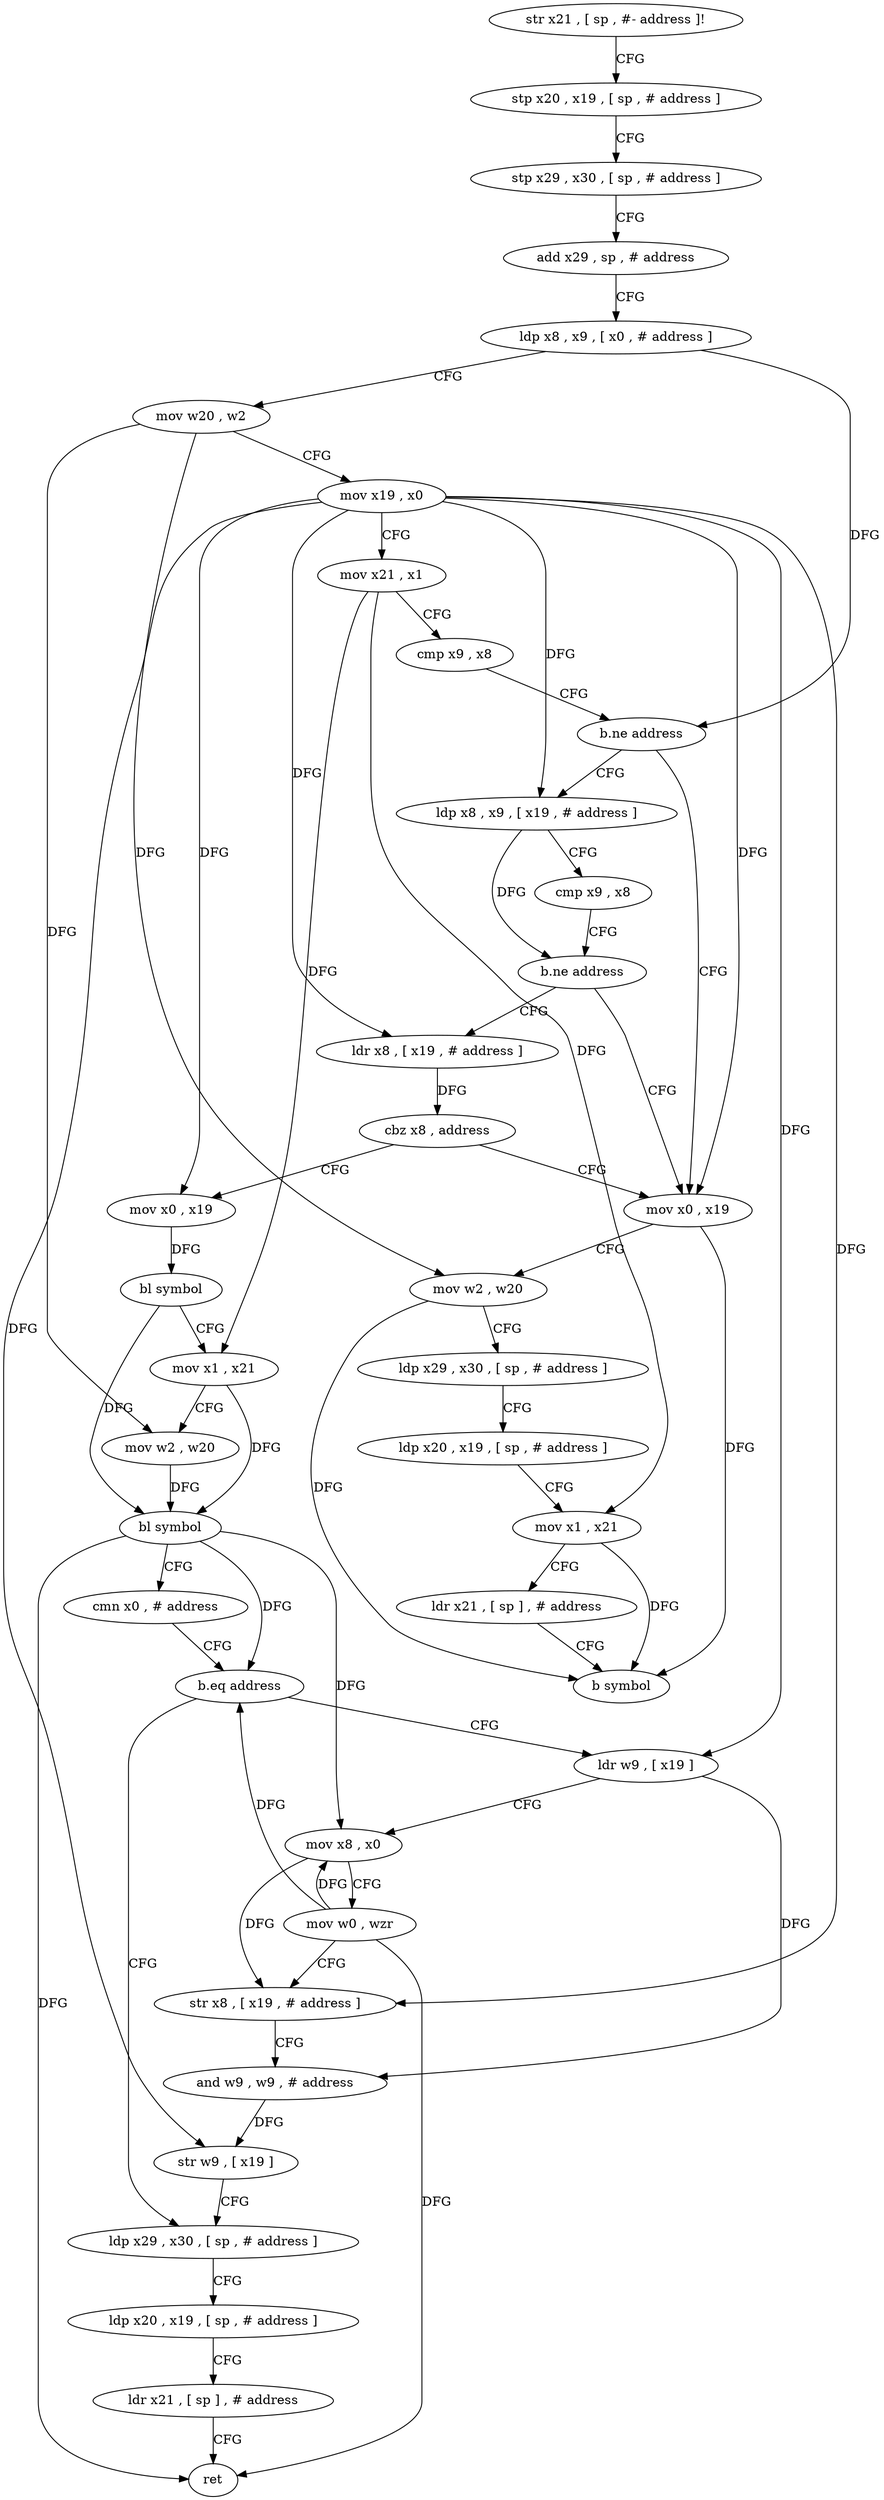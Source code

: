 digraph "func" {
"4217544" [label = "str x21 , [ sp , #- address ]!" ]
"4217548" [label = "stp x20 , x19 , [ sp , # address ]" ]
"4217552" [label = "stp x29 , x30 , [ sp , # address ]" ]
"4217556" [label = "add x29 , sp , # address" ]
"4217560" [label = "ldp x8 , x9 , [ x0 , # address ]" ]
"4217564" [label = "mov w20 , w2" ]
"4217568" [label = "mov x19 , x0" ]
"4217572" [label = "mov x21 , x1" ]
"4217576" [label = "cmp x9 , x8" ]
"4217580" [label = "b.ne address" ]
"4217604" [label = "mov x0 , x19" ]
"4217584" [label = "ldp x8 , x9 , [ x19 , # address ]" ]
"4217608" [label = "mov w2 , w20" ]
"4217612" [label = "ldp x29 , x30 , [ sp , # address ]" ]
"4217616" [label = "ldp x20 , x19 , [ sp , # address ]" ]
"4217620" [label = "mov x1 , x21" ]
"4217624" [label = "ldr x21 , [ sp ] , # address" ]
"4217628" [label = "b symbol" ]
"4217588" [label = "cmp x9 , x8" ]
"4217592" [label = "b.ne address" ]
"4217596" [label = "ldr x8 , [ x19 , # address ]" ]
"4217600" [label = "cbz x8 , address" ]
"4217632" [label = "mov x0 , x19" ]
"4217636" [label = "bl symbol" ]
"4217640" [label = "mov x1 , x21" ]
"4217644" [label = "mov w2 , w20" ]
"4217648" [label = "bl symbol" ]
"4217652" [label = "cmn x0 , # address" ]
"4217656" [label = "b.eq address" ]
"4217684" [label = "ldp x29 , x30 , [ sp , # address ]" ]
"4217660" [label = "ldr w9 , [ x19 ]" ]
"4217688" [label = "ldp x20 , x19 , [ sp , # address ]" ]
"4217692" [label = "ldr x21 , [ sp ] , # address" ]
"4217696" [label = "ret" ]
"4217664" [label = "mov x8 , x0" ]
"4217668" [label = "mov w0 , wzr" ]
"4217672" [label = "str x8 , [ x19 , # address ]" ]
"4217676" [label = "and w9 , w9 , # address" ]
"4217680" [label = "str w9 , [ x19 ]" ]
"4217544" -> "4217548" [ label = "CFG" ]
"4217548" -> "4217552" [ label = "CFG" ]
"4217552" -> "4217556" [ label = "CFG" ]
"4217556" -> "4217560" [ label = "CFG" ]
"4217560" -> "4217564" [ label = "CFG" ]
"4217560" -> "4217580" [ label = "DFG" ]
"4217564" -> "4217568" [ label = "CFG" ]
"4217564" -> "4217608" [ label = "DFG" ]
"4217564" -> "4217644" [ label = "DFG" ]
"4217568" -> "4217572" [ label = "CFG" ]
"4217568" -> "4217604" [ label = "DFG" ]
"4217568" -> "4217584" [ label = "DFG" ]
"4217568" -> "4217596" [ label = "DFG" ]
"4217568" -> "4217632" [ label = "DFG" ]
"4217568" -> "4217660" [ label = "DFG" ]
"4217568" -> "4217672" [ label = "DFG" ]
"4217568" -> "4217680" [ label = "DFG" ]
"4217572" -> "4217576" [ label = "CFG" ]
"4217572" -> "4217620" [ label = "DFG" ]
"4217572" -> "4217640" [ label = "DFG" ]
"4217576" -> "4217580" [ label = "CFG" ]
"4217580" -> "4217604" [ label = "CFG" ]
"4217580" -> "4217584" [ label = "CFG" ]
"4217604" -> "4217608" [ label = "CFG" ]
"4217604" -> "4217628" [ label = "DFG" ]
"4217584" -> "4217588" [ label = "CFG" ]
"4217584" -> "4217592" [ label = "DFG" ]
"4217608" -> "4217612" [ label = "CFG" ]
"4217608" -> "4217628" [ label = "DFG" ]
"4217612" -> "4217616" [ label = "CFG" ]
"4217616" -> "4217620" [ label = "CFG" ]
"4217620" -> "4217624" [ label = "CFG" ]
"4217620" -> "4217628" [ label = "DFG" ]
"4217624" -> "4217628" [ label = "CFG" ]
"4217588" -> "4217592" [ label = "CFG" ]
"4217592" -> "4217604" [ label = "CFG" ]
"4217592" -> "4217596" [ label = "CFG" ]
"4217596" -> "4217600" [ label = "DFG" ]
"4217600" -> "4217632" [ label = "CFG" ]
"4217600" -> "4217604" [ label = "CFG" ]
"4217632" -> "4217636" [ label = "DFG" ]
"4217636" -> "4217640" [ label = "CFG" ]
"4217636" -> "4217648" [ label = "DFG" ]
"4217640" -> "4217644" [ label = "CFG" ]
"4217640" -> "4217648" [ label = "DFG" ]
"4217644" -> "4217648" [ label = "DFG" ]
"4217648" -> "4217652" [ label = "CFG" ]
"4217648" -> "4217656" [ label = "DFG" ]
"4217648" -> "4217696" [ label = "DFG" ]
"4217648" -> "4217664" [ label = "DFG" ]
"4217652" -> "4217656" [ label = "CFG" ]
"4217656" -> "4217684" [ label = "CFG" ]
"4217656" -> "4217660" [ label = "CFG" ]
"4217684" -> "4217688" [ label = "CFG" ]
"4217660" -> "4217664" [ label = "CFG" ]
"4217660" -> "4217676" [ label = "DFG" ]
"4217688" -> "4217692" [ label = "CFG" ]
"4217692" -> "4217696" [ label = "CFG" ]
"4217664" -> "4217668" [ label = "CFG" ]
"4217664" -> "4217672" [ label = "DFG" ]
"4217668" -> "4217672" [ label = "CFG" ]
"4217668" -> "4217656" [ label = "DFG" ]
"4217668" -> "4217664" [ label = "DFG" ]
"4217668" -> "4217696" [ label = "DFG" ]
"4217672" -> "4217676" [ label = "CFG" ]
"4217676" -> "4217680" [ label = "DFG" ]
"4217680" -> "4217684" [ label = "CFG" ]
}

